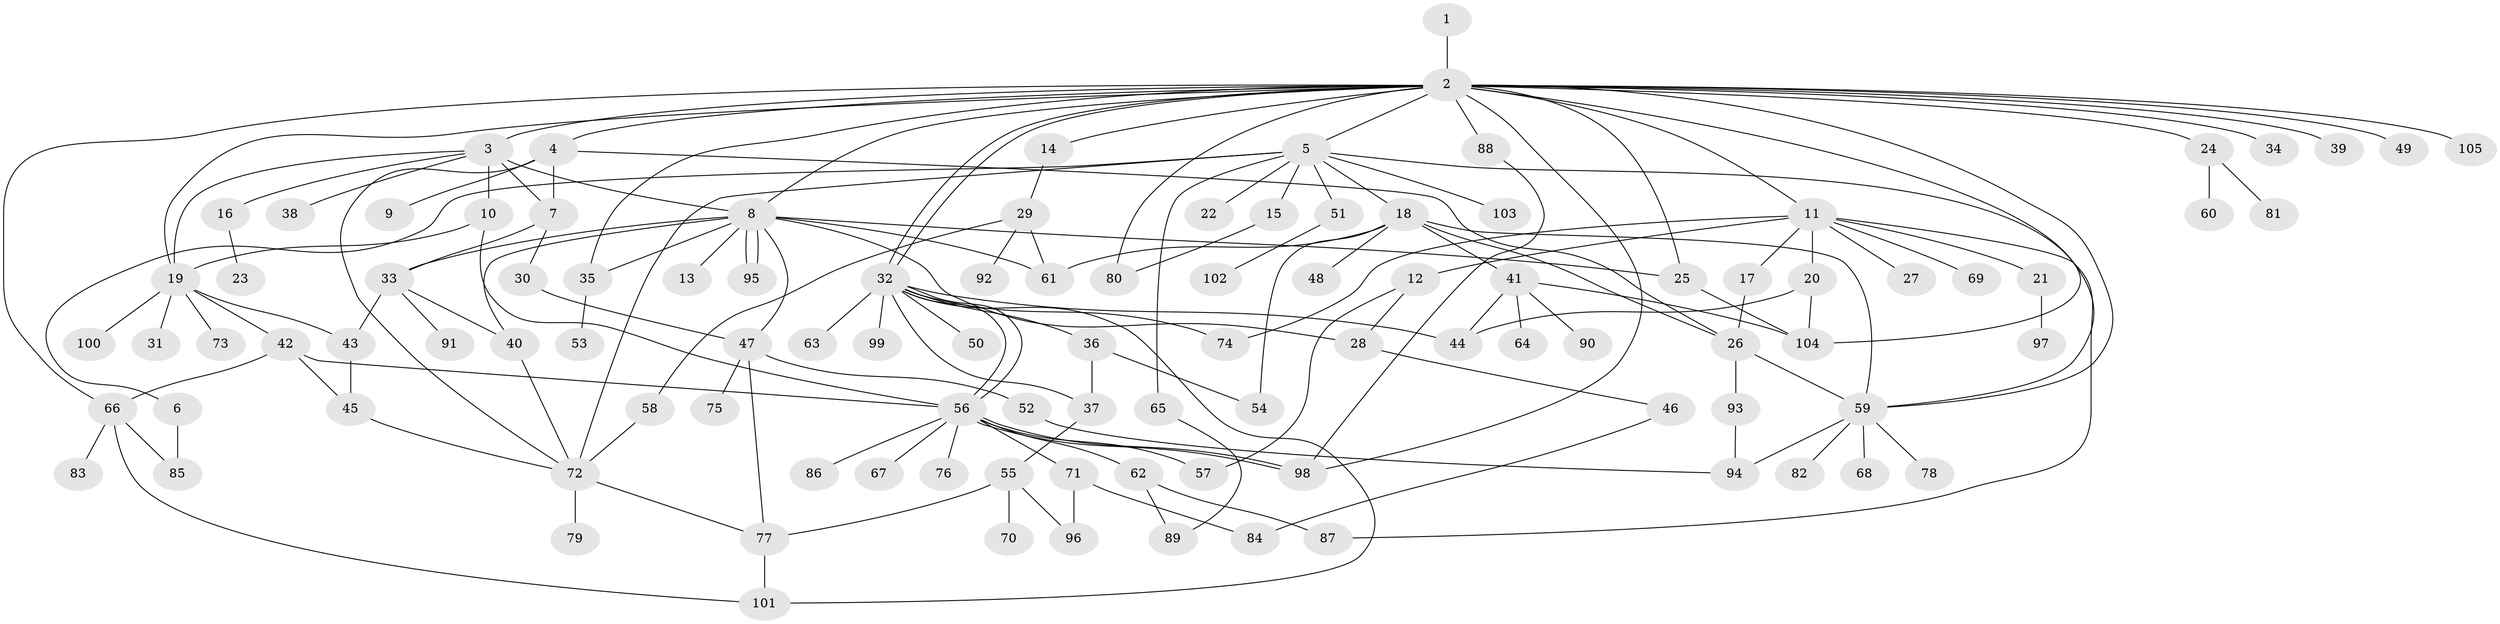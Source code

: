// Generated by graph-tools (version 1.1) at 2025/35/03/09/25 02:35:18]
// undirected, 105 vertices, 157 edges
graph export_dot {
graph [start="1"]
  node [color=gray90,style=filled];
  1;
  2;
  3;
  4;
  5;
  6;
  7;
  8;
  9;
  10;
  11;
  12;
  13;
  14;
  15;
  16;
  17;
  18;
  19;
  20;
  21;
  22;
  23;
  24;
  25;
  26;
  27;
  28;
  29;
  30;
  31;
  32;
  33;
  34;
  35;
  36;
  37;
  38;
  39;
  40;
  41;
  42;
  43;
  44;
  45;
  46;
  47;
  48;
  49;
  50;
  51;
  52;
  53;
  54;
  55;
  56;
  57;
  58;
  59;
  60;
  61;
  62;
  63;
  64;
  65;
  66;
  67;
  68;
  69;
  70;
  71;
  72;
  73;
  74;
  75;
  76;
  77;
  78;
  79;
  80;
  81;
  82;
  83;
  84;
  85;
  86;
  87;
  88;
  89;
  90;
  91;
  92;
  93;
  94;
  95;
  96;
  97;
  98;
  99;
  100;
  101;
  102;
  103;
  104;
  105;
  1 -- 2;
  2 -- 3;
  2 -- 4;
  2 -- 5;
  2 -- 8;
  2 -- 11;
  2 -- 14;
  2 -- 19;
  2 -- 24;
  2 -- 25;
  2 -- 32;
  2 -- 32;
  2 -- 34;
  2 -- 35;
  2 -- 39;
  2 -- 49;
  2 -- 59;
  2 -- 66;
  2 -- 80;
  2 -- 88;
  2 -- 98;
  2 -- 104;
  2 -- 105;
  3 -- 7;
  3 -- 8;
  3 -- 10;
  3 -- 16;
  3 -- 19;
  3 -- 38;
  4 -- 7;
  4 -- 9;
  4 -- 26;
  4 -- 72;
  5 -- 6;
  5 -- 15;
  5 -- 18;
  5 -- 22;
  5 -- 51;
  5 -- 59;
  5 -- 65;
  5 -- 72;
  5 -- 103;
  6 -- 85;
  7 -- 30;
  7 -- 33;
  8 -- 13;
  8 -- 25;
  8 -- 28;
  8 -- 33;
  8 -- 35;
  8 -- 40;
  8 -- 47;
  8 -- 61;
  8 -- 95;
  8 -- 95;
  10 -- 19;
  10 -- 56;
  11 -- 12;
  11 -- 17;
  11 -- 20;
  11 -- 21;
  11 -- 27;
  11 -- 69;
  11 -- 74;
  11 -- 87;
  12 -- 28;
  12 -- 57;
  14 -- 29;
  15 -- 80;
  16 -- 23;
  17 -- 26;
  18 -- 26;
  18 -- 41;
  18 -- 48;
  18 -- 54;
  18 -- 59;
  18 -- 61;
  19 -- 31;
  19 -- 42;
  19 -- 43;
  19 -- 73;
  19 -- 100;
  20 -- 44;
  20 -- 104;
  21 -- 97;
  24 -- 60;
  24 -- 81;
  25 -- 104;
  26 -- 59;
  26 -- 93;
  28 -- 46;
  29 -- 58;
  29 -- 61;
  29 -- 92;
  30 -- 47;
  32 -- 36;
  32 -- 37;
  32 -- 44;
  32 -- 50;
  32 -- 56;
  32 -- 56;
  32 -- 63;
  32 -- 74;
  32 -- 99;
  32 -- 101;
  33 -- 40;
  33 -- 43;
  33 -- 91;
  35 -- 53;
  36 -- 37;
  36 -- 54;
  37 -- 55;
  40 -- 72;
  41 -- 44;
  41 -- 64;
  41 -- 90;
  41 -- 104;
  42 -- 45;
  42 -- 56;
  42 -- 66;
  43 -- 45;
  45 -- 72;
  46 -- 84;
  47 -- 52;
  47 -- 75;
  47 -- 77;
  51 -- 102;
  52 -- 94;
  55 -- 70;
  55 -- 77;
  55 -- 96;
  56 -- 57;
  56 -- 62;
  56 -- 67;
  56 -- 71;
  56 -- 76;
  56 -- 86;
  56 -- 98;
  56 -- 98;
  58 -- 72;
  59 -- 68;
  59 -- 78;
  59 -- 82;
  59 -- 94;
  62 -- 87;
  62 -- 89;
  65 -- 89;
  66 -- 83;
  66 -- 85;
  66 -- 101;
  71 -- 84;
  71 -- 96;
  72 -- 77;
  72 -- 79;
  77 -- 101;
  88 -- 98;
  93 -- 94;
}
